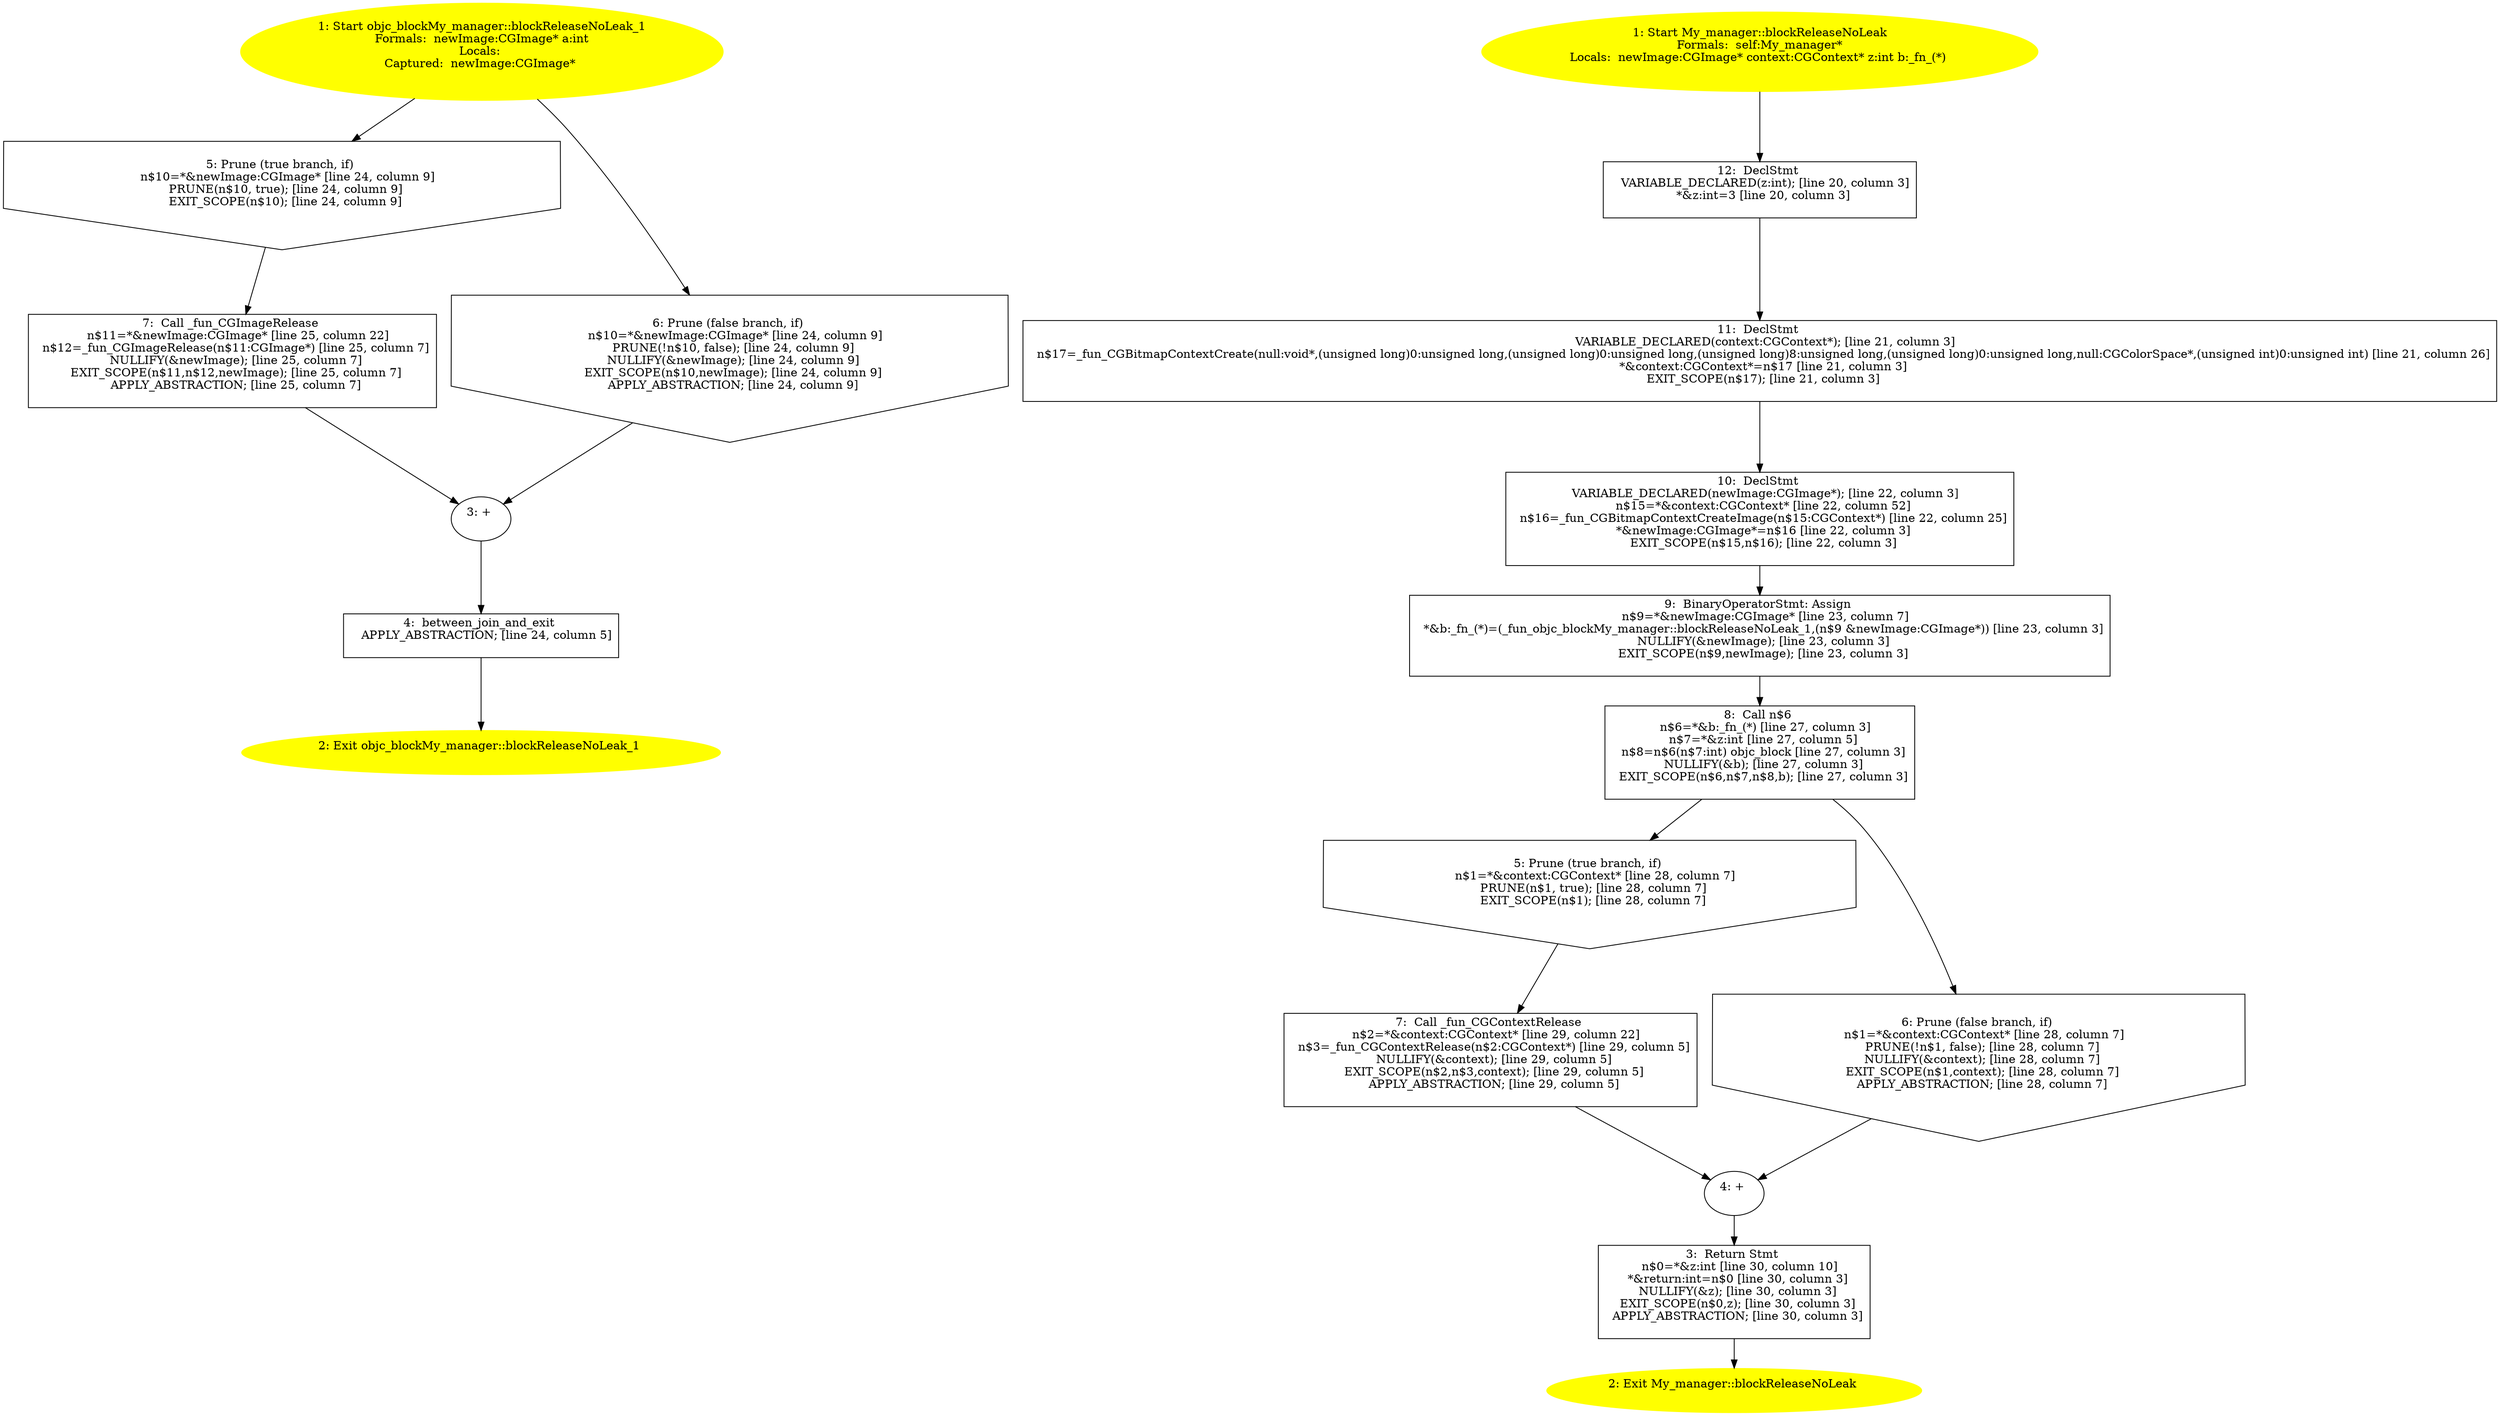 /* @generated */
digraph cfg {
"objc_blockMy_manager::blockReleaseNoLeak_1(struct CGImage).84ad49561aaa89b84a792baf34151a77_1" [label="1: Start objc_blockMy_manager::blockReleaseNoLeak_1\nFormals:  newImage:CGImage* a:int\nLocals: \nCaptured:  newImage:CGImage* \n  " color=yellow style=filled]
	

	 "objc_blockMy_manager::blockReleaseNoLeak_1(struct CGImage).84ad49561aaa89b84a792baf34151a77_1" -> "objc_blockMy_manager::blockReleaseNoLeak_1(struct CGImage).84ad49561aaa89b84a792baf34151a77_5" ;
	 "objc_blockMy_manager::blockReleaseNoLeak_1(struct CGImage).84ad49561aaa89b84a792baf34151a77_1" -> "objc_blockMy_manager::blockReleaseNoLeak_1(struct CGImage).84ad49561aaa89b84a792baf34151a77_6" ;
"objc_blockMy_manager::blockReleaseNoLeak_1(struct CGImage).84ad49561aaa89b84a792baf34151a77_2" [label="2: Exit objc_blockMy_manager::blockReleaseNoLeak_1 \n  " color=yellow style=filled]
	

"objc_blockMy_manager::blockReleaseNoLeak_1(struct CGImage).84ad49561aaa89b84a792baf34151a77_3" [label="3: + \n  " ]
	

	 "objc_blockMy_manager::blockReleaseNoLeak_1(struct CGImage).84ad49561aaa89b84a792baf34151a77_3" -> "objc_blockMy_manager::blockReleaseNoLeak_1(struct CGImage).84ad49561aaa89b84a792baf34151a77_4" ;
"objc_blockMy_manager::blockReleaseNoLeak_1(struct CGImage).84ad49561aaa89b84a792baf34151a77_4" [label="4:  between_join_and_exit \n   APPLY_ABSTRACTION; [line 24, column 5]\n " shape="box"]
	

	 "objc_blockMy_manager::blockReleaseNoLeak_1(struct CGImage).84ad49561aaa89b84a792baf34151a77_4" -> "objc_blockMy_manager::blockReleaseNoLeak_1(struct CGImage).84ad49561aaa89b84a792baf34151a77_2" ;
"objc_blockMy_manager::blockReleaseNoLeak_1(struct CGImage).84ad49561aaa89b84a792baf34151a77_5" [label="5: Prune (true branch, if) \n   n$10=*&newImage:CGImage* [line 24, column 9]\n  PRUNE(n$10, true); [line 24, column 9]\n  EXIT_SCOPE(n$10); [line 24, column 9]\n " shape="invhouse"]
	

	 "objc_blockMy_manager::blockReleaseNoLeak_1(struct CGImage).84ad49561aaa89b84a792baf34151a77_5" -> "objc_blockMy_manager::blockReleaseNoLeak_1(struct CGImage).84ad49561aaa89b84a792baf34151a77_7" ;
"objc_blockMy_manager::blockReleaseNoLeak_1(struct CGImage).84ad49561aaa89b84a792baf34151a77_6" [label="6: Prune (false branch, if) \n   n$10=*&newImage:CGImage* [line 24, column 9]\n  PRUNE(!n$10, false); [line 24, column 9]\n  NULLIFY(&newImage); [line 24, column 9]\n  EXIT_SCOPE(n$10,newImage); [line 24, column 9]\n  APPLY_ABSTRACTION; [line 24, column 9]\n " shape="invhouse"]
	

	 "objc_blockMy_manager::blockReleaseNoLeak_1(struct CGImage).84ad49561aaa89b84a792baf34151a77_6" -> "objc_blockMy_manager::blockReleaseNoLeak_1(struct CGImage).84ad49561aaa89b84a792baf34151a77_3" ;
"objc_blockMy_manager::blockReleaseNoLeak_1(struct CGImage).84ad49561aaa89b84a792baf34151a77_7" [label="7:  Call _fun_CGImageRelease \n   n$11=*&newImage:CGImage* [line 25, column 22]\n  n$12=_fun_CGImageRelease(n$11:CGImage*) [line 25, column 7]\n  NULLIFY(&newImage); [line 25, column 7]\n  EXIT_SCOPE(n$11,n$12,newImage); [line 25, column 7]\n  APPLY_ABSTRACTION; [line 25, column 7]\n " shape="box"]
	

	 "objc_blockMy_manager::blockReleaseNoLeak_1(struct CGImage).84ad49561aaa89b84a792baf34151a77_7" -> "objc_blockMy_manager::blockReleaseNoLeak_1(struct CGImage).84ad49561aaa89b84a792baf34151a77_3" ;
"blockReleaseNoLeak#My_manager#instance.0c48f80f024250b18a529440f1313af6_1" [label="1: Start My_manager::blockReleaseNoLeak\nFormals:  self:My_manager*\nLocals:  newImage:CGImage* context:CGContext* z:int b:_fn_(*) \n  " color=yellow style=filled]
	

	 "blockReleaseNoLeak#My_manager#instance.0c48f80f024250b18a529440f1313af6_1" -> "blockReleaseNoLeak#My_manager#instance.0c48f80f024250b18a529440f1313af6_12" ;
"blockReleaseNoLeak#My_manager#instance.0c48f80f024250b18a529440f1313af6_2" [label="2: Exit My_manager::blockReleaseNoLeak \n  " color=yellow style=filled]
	

"blockReleaseNoLeak#My_manager#instance.0c48f80f024250b18a529440f1313af6_3" [label="3:  Return Stmt \n   n$0=*&z:int [line 30, column 10]\n  *&return:int=n$0 [line 30, column 3]\n  NULLIFY(&z); [line 30, column 3]\n  EXIT_SCOPE(n$0,z); [line 30, column 3]\n  APPLY_ABSTRACTION; [line 30, column 3]\n " shape="box"]
	

	 "blockReleaseNoLeak#My_manager#instance.0c48f80f024250b18a529440f1313af6_3" -> "blockReleaseNoLeak#My_manager#instance.0c48f80f024250b18a529440f1313af6_2" ;
"blockReleaseNoLeak#My_manager#instance.0c48f80f024250b18a529440f1313af6_4" [label="4: + \n  " ]
	

	 "blockReleaseNoLeak#My_manager#instance.0c48f80f024250b18a529440f1313af6_4" -> "blockReleaseNoLeak#My_manager#instance.0c48f80f024250b18a529440f1313af6_3" ;
"blockReleaseNoLeak#My_manager#instance.0c48f80f024250b18a529440f1313af6_5" [label="5: Prune (true branch, if) \n   n$1=*&context:CGContext* [line 28, column 7]\n  PRUNE(n$1, true); [line 28, column 7]\n  EXIT_SCOPE(n$1); [line 28, column 7]\n " shape="invhouse"]
	

	 "blockReleaseNoLeak#My_manager#instance.0c48f80f024250b18a529440f1313af6_5" -> "blockReleaseNoLeak#My_manager#instance.0c48f80f024250b18a529440f1313af6_7" ;
"blockReleaseNoLeak#My_manager#instance.0c48f80f024250b18a529440f1313af6_6" [label="6: Prune (false branch, if) \n   n$1=*&context:CGContext* [line 28, column 7]\n  PRUNE(!n$1, false); [line 28, column 7]\n  NULLIFY(&context); [line 28, column 7]\n  EXIT_SCOPE(n$1,context); [line 28, column 7]\n  APPLY_ABSTRACTION; [line 28, column 7]\n " shape="invhouse"]
	

	 "blockReleaseNoLeak#My_manager#instance.0c48f80f024250b18a529440f1313af6_6" -> "blockReleaseNoLeak#My_manager#instance.0c48f80f024250b18a529440f1313af6_4" ;
"blockReleaseNoLeak#My_manager#instance.0c48f80f024250b18a529440f1313af6_7" [label="7:  Call _fun_CGContextRelease \n   n$2=*&context:CGContext* [line 29, column 22]\n  n$3=_fun_CGContextRelease(n$2:CGContext*) [line 29, column 5]\n  NULLIFY(&context); [line 29, column 5]\n  EXIT_SCOPE(n$2,n$3,context); [line 29, column 5]\n  APPLY_ABSTRACTION; [line 29, column 5]\n " shape="box"]
	

	 "blockReleaseNoLeak#My_manager#instance.0c48f80f024250b18a529440f1313af6_7" -> "blockReleaseNoLeak#My_manager#instance.0c48f80f024250b18a529440f1313af6_4" ;
"blockReleaseNoLeak#My_manager#instance.0c48f80f024250b18a529440f1313af6_8" [label="8:  Call n$6 \n   n$6=*&b:_fn_(*) [line 27, column 3]\n  n$7=*&z:int [line 27, column 5]\n  n$8=n$6(n$7:int) objc_block [line 27, column 3]\n  NULLIFY(&b); [line 27, column 3]\n  EXIT_SCOPE(n$6,n$7,n$8,b); [line 27, column 3]\n " shape="box"]
	

	 "blockReleaseNoLeak#My_manager#instance.0c48f80f024250b18a529440f1313af6_8" -> "blockReleaseNoLeak#My_manager#instance.0c48f80f024250b18a529440f1313af6_5" ;
	 "blockReleaseNoLeak#My_manager#instance.0c48f80f024250b18a529440f1313af6_8" -> "blockReleaseNoLeak#My_manager#instance.0c48f80f024250b18a529440f1313af6_6" ;
"blockReleaseNoLeak#My_manager#instance.0c48f80f024250b18a529440f1313af6_9" [label="9:  BinaryOperatorStmt: Assign \n   n$9=*&newImage:CGImage* [line 23, column 7]\n  *&b:_fn_(*)=(_fun_objc_blockMy_manager::blockReleaseNoLeak_1,(n$9 &newImage:CGImage*)) [line 23, column 3]\n  NULLIFY(&newImage); [line 23, column 3]\n  EXIT_SCOPE(n$9,newImage); [line 23, column 3]\n " shape="box"]
	

	 "blockReleaseNoLeak#My_manager#instance.0c48f80f024250b18a529440f1313af6_9" -> "blockReleaseNoLeak#My_manager#instance.0c48f80f024250b18a529440f1313af6_8" ;
"blockReleaseNoLeak#My_manager#instance.0c48f80f024250b18a529440f1313af6_10" [label="10:  DeclStmt \n   VARIABLE_DECLARED(newImage:CGImage*); [line 22, column 3]\n  n$15=*&context:CGContext* [line 22, column 52]\n  n$16=_fun_CGBitmapContextCreateImage(n$15:CGContext*) [line 22, column 25]\n  *&newImage:CGImage*=n$16 [line 22, column 3]\n  EXIT_SCOPE(n$15,n$16); [line 22, column 3]\n " shape="box"]
	

	 "blockReleaseNoLeak#My_manager#instance.0c48f80f024250b18a529440f1313af6_10" -> "blockReleaseNoLeak#My_manager#instance.0c48f80f024250b18a529440f1313af6_9" ;
"blockReleaseNoLeak#My_manager#instance.0c48f80f024250b18a529440f1313af6_11" [label="11:  DeclStmt \n   VARIABLE_DECLARED(context:CGContext*); [line 21, column 3]\n  n$17=_fun_CGBitmapContextCreate(null:void*,(unsigned long)0:unsigned long,(unsigned long)0:unsigned long,(unsigned long)8:unsigned long,(unsigned long)0:unsigned long,null:CGColorSpace*,(unsigned int)0:unsigned int) [line 21, column 26]\n  *&context:CGContext*=n$17 [line 21, column 3]\n  EXIT_SCOPE(n$17); [line 21, column 3]\n " shape="box"]
	

	 "blockReleaseNoLeak#My_manager#instance.0c48f80f024250b18a529440f1313af6_11" -> "blockReleaseNoLeak#My_manager#instance.0c48f80f024250b18a529440f1313af6_10" ;
"blockReleaseNoLeak#My_manager#instance.0c48f80f024250b18a529440f1313af6_12" [label="12:  DeclStmt \n   VARIABLE_DECLARED(z:int); [line 20, column 3]\n  *&z:int=3 [line 20, column 3]\n " shape="box"]
	

	 "blockReleaseNoLeak#My_manager#instance.0c48f80f024250b18a529440f1313af6_12" -> "blockReleaseNoLeak#My_manager#instance.0c48f80f024250b18a529440f1313af6_11" ;
}
